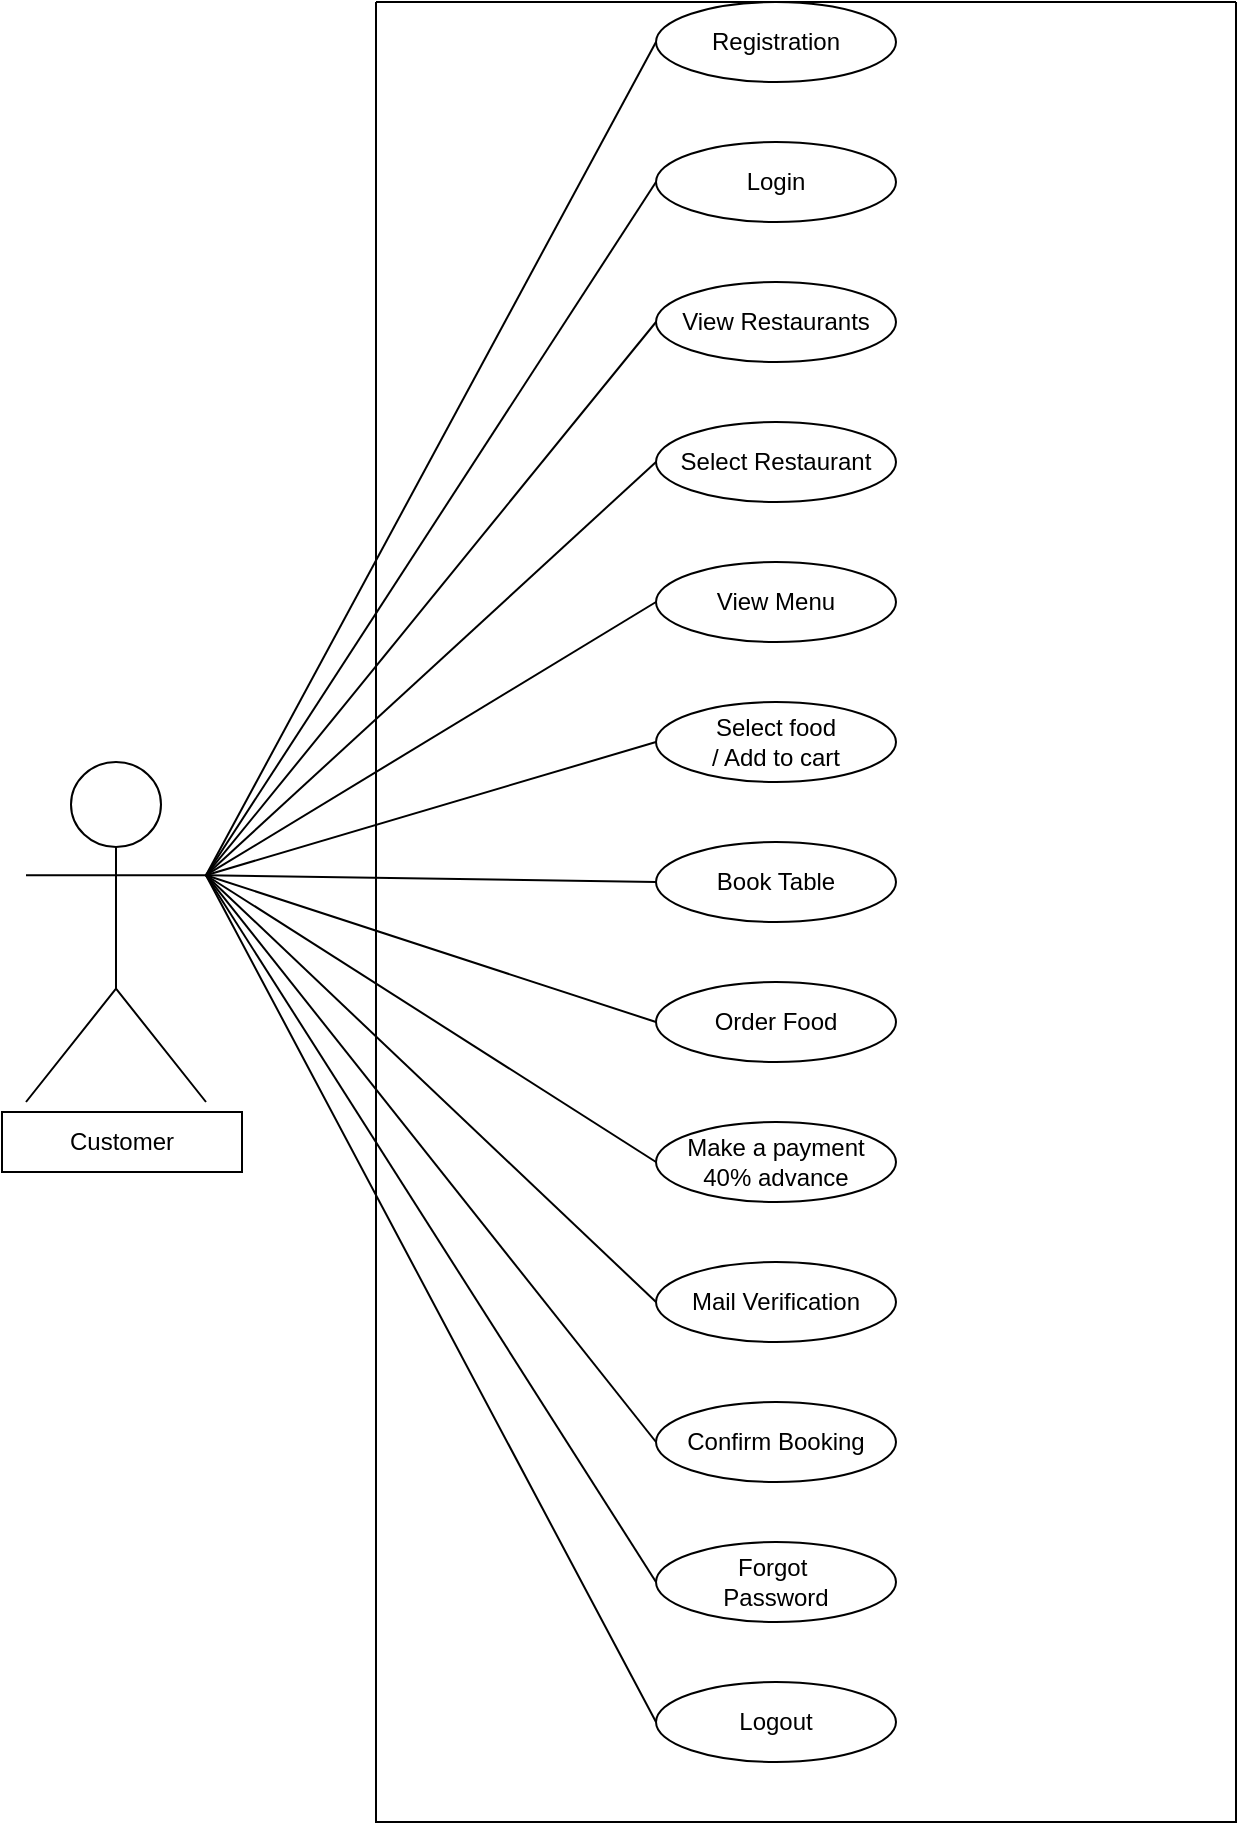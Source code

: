 <mxfile version="23.1.5" type="device">
  <diagram name="Page-1" id="Sa_yzc6WX82DSskC9LWt">
    <mxGraphModel dx="1500" dy="1093" grid="1" gridSize="10" guides="1" tooltips="1" connect="1" arrows="1" fold="1" page="1" pageScale="1" pageWidth="850" pageHeight="1100" math="0" shadow="0">
      <root>
        <mxCell id="0" />
        <mxCell id="1" parent="0" />
        <mxCell id="TbHsq-OkEz1zuuHgjLjN-1" value="Actor" style="shape=umlActor;verticalLabelPosition=bottom;verticalAlign=top;html=1;outlineConnect=0;" parent="1" vertex="1">
          <mxGeometry x="15" y="380" width="90" height="170" as="geometry" />
        </mxCell>
        <mxCell id="TbHsq-OkEz1zuuHgjLjN-2" value="Registration" style="ellipse;whiteSpace=wrap;html=1;" parent="1" vertex="1">
          <mxGeometry x="330" width="120" height="40" as="geometry" />
        </mxCell>
        <mxCell id="TbHsq-OkEz1zuuHgjLjN-3" value="Login" style="ellipse;whiteSpace=wrap;html=1;" parent="1" vertex="1">
          <mxGeometry x="330" y="70" width="120" height="40" as="geometry" />
        </mxCell>
        <mxCell id="TbHsq-OkEz1zuuHgjLjN-4" value="View Restaurants" style="ellipse;whiteSpace=wrap;html=1;" parent="1" vertex="1">
          <mxGeometry x="330" y="140" width="120" height="40" as="geometry" />
        </mxCell>
        <mxCell id="TbHsq-OkEz1zuuHgjLjN-5" value="Select Restaurant" style="ellipse;whiteSpace=wrap;html=1;" parent="1" vertex="1">
          <mxGeometry x="330" y="210" width="120" height="40" as="geometry" />
        </mxCell>
        <mxCell id="TbHsq-OkEz1zuuHgjLjN-6" value="View Menu" style="ellipse;whiteSpace=wrap;html=1;" parent="1" vertex="1">
          <mxGeometry x="330" y="280" width="120" height="40" as="geometry" />
        </mxCell>
        <mxCell id="TbHsq-OkEz1zuuHgjLjN-7" value="Select food&lt;br&gt;/ Add to cart" style="ellipse;whiteSpace=wrap;html=1;" parent="1" vertex="1">
          <mxGeometry x="330" y="350" width="120" height="40" as="geometry" />
        </mxCell>
        <mxCell id="TbHsq-OkEz1zuuHgjLjN-8" value="Book Table" style="ellipse;whiteSpace=wrap;html=1;" parent="1" vertex="1">
          <mxGeometry x="330" y="420" width="120" height="40" as="geometry" />
        </mxCell>
        <mxCell id="TbHsq-OkEz1zuuHgjLjN-9" value="Order Food" style="ellipse;whiteSpace=wrap;html=1;" parent="1" vertex="1">
          <mxGeometry x="330" y="490" width="120" height="40" as="geometry" />
        </mxCell>
        <mxCell id="TbHsq-OkEz1zuuHgjLjN-10" value="Make a payment&lt;br&gt;40% advance" style="ellipse;whiteSpace=wrap;html=1;" parent="1" vertex="1">
          <mxGeometry x="330" y="560" width="120" height="40" as="geometry" />
        </mxCell>
        <mxCell id="TbHsq-OkEz1zuuHgjLjN-11" value="Confirm Booking" style="ellipse;whiteSpace=wrap;html=1;" parent="1" vertex="1">
          <mxGeometry x="330" y="700" width="120" height="40" as="geometry" />
        </mxCell>
        <mxCell id="TbHsq-OkEz1zuuHgjLjN-12" value="Mail Verification" style="ellipse;whiteSpace=wrap;html=1;" parent="1" vertex="1">
          <mxGeometry x="330" y="630" width="120" height="40" as="geometry" />
        </mxCell>
        <mxCell id="TbHsq-OkEz1zuuHgjLjN-14" value="Forgot&amp;nbsp;&lt;br&gt;Password" style="ellipse;whiteSpace=wrap;html=1;" parent="1" vertex="1">
          <mxGeometry x="330" y="770" width="120" height="40" as="geometry" />
        </mxCell>
        <mxCell id="TbHsq-OkEz1zuuHgjLjN-15" value="Customer" style="rounded=0;whiteSpace=wrap;html=1;" parent="1" vertex="1">
          <mxGeometry x="3" y="555" width="120" height="30" as="geometry" />
        </mxCell>
        <mxCell id="TbHsq-OkEz1zuuHgjLjN-16" value="Logout" style="ellipse;whiteSpace=wrap;html=1;" parent="1" vertex="1">
          <mxGeometry x="330" y="840" width="120" height="40" as="geometry" />
        </mxCell>
        <mxCell id="TbHsq-OkEz1zuuHgjLjN-18" value="" style="endArrow=none;html=1;rounded=0;entryX=0;entryY=0.5;entryDx=0;entryDy=0;exitX=1;exitY=0.333;exitDx=0;exitDy=0;exitPerimeter=0;" parent="1" source="TbHsq-OkEz1zuuHgjLjN-1" target="TbHsq-OkEz1zuuHgjLjN-2" edge="1">
          <mxGeometry width="50" height="50" relative="1" as="geometry">
            <mxPoint x="110" y="310" as="sourcePoint" />
            <mxPoint x="340" y="10" as="targetPoint" />
          </mxGeometry>
        </mxCell>
        <mxCell id="TbHsq-OkEz1zuuHgjLjN-19" value="" style="endArrow=none;html=1;rounded=0;exitX=1;exitY=0.333;exitDx=0;exitDy=0;exitPerimeter=0;entryX=0;entryY=0.5;entryDx=0;entryDy=0;" parent="1" source="TbHsq-OkEz1zuuHgjLjN-1" target="TbHsq-OkEz1zuuHgjLjN-3" edge="1">
          <mxGeometry width="50" height="50" relative="1" as="geometry">
            <mxPoint x="150" y="325" as="sourcePoint" />
            <mxPoint x="200" y="275" as="targetPoint" />
          </mxGeometry>
        </mxCell>
        <mxCell id="TbHsq-OkEz1zuuHgjLjN-20" value="" style="endArrow=none;html=1;rounded=0;exitX=1;exitY=0.333;exitDx=0;exitDy=0;exitPerimeter=0;entryX=0;entryY=0.5;entryDx=0;entryDy=0;" parent="1" source="TbHsq-OkEz1zuuHgjLjN-1" target="TbHsq-OkEz1zuuHgjLjN-4" edge="1">
          <mxGeometry width="50" height="50" relative="1" as="geometry">
            <mxPoint x="160" y="330" as="sourcePoint" />
            <mxPoint x="210" y="280" as="targetPoint" />
          </mxGeometry>
        </mxCell>
        <mxCell id="TbHsq-OkEz1zuuHgjLjN-21" value="" style="endArrow=none;html=1;rounded=0;exitX=1;exitY=0.333;exitDx=0;exitDy=0;exitPerimeter=0;entryX=0;entryY=0.5;entryDx=0;entryDy=0;" parent="1" source="TbHsq-OkEz1zuuHgjLjN-1" target="TbHsq-OkEz1zuuHgjLjN-5" edge="1">
          <mxGeometry width="50" height="50" relative="1" as="geometry">
            <mxPoint x="150" y="330" as="sourcePoint" />
            <mxPoint x="200" y="280" as="targetPoint" />
          </mxGeometry>
        </mxCell>
        <mxCell id="TbHsq-OkEz1zuuHgjLjN-22" value="" style="endArrow=none;html=1;rounded=0;exitX=1;exitY=0.333;exitDx=0;exitDy=0;exitPerimeter=0;entryX=0;entryY=0.5;entryDx=0;entryDy=0;" parent="1" source="TbHsq-OkEz1zuuHgjLjN-1" target="TbHsq-OkEz1zuuHgjLjN-6" edge="1">
          <mxGeometry width="50" height="50" relative="1" as="geometry">
            <mxPoint x="100" y="320" as="sourcePoint" />
            <mxPoint x="240" y="300" as="targetPoint" />
          </mxGeometry>
        </mxCell>
        <mxCell id="TbHsq-OkEz1zuuHgjLjN-23" value="" style="endArrow=none;html=1;rounded=0;exitX=1;exitY=0.333;exitDx=0;exitDy=0;exitPerimeter=0;entryX=0;entryY=0.5;entryDx=0;entryDy=0;" parent="1" source="TbHsq-OkEz1zuuHgjLjN-1" target="TbHsq-OkEz1zuuHgjLjN-7" edge="1">
          <mxGeometry width="50" height="50" relative="1" as="geometry">
            <mxPoint x="180" y="410" as="sourcePoint" />
            <mxPoint x="230" y="360" as="targetPoint" />
          </mxGeometry>
        </mxCell>
        <mxCell id="TbHsq-OkEz1zuuHgjLjN-24" value="" style="endArrow=none;html=1;rounded=0;exitX=1;exitY=0.333;exitDx=0;exitDy=0;exitPerimeter=0;entryX=0;entryY=0.5;entryDx=0;entryDy=0;" parent="1" source="TbHsq-OkEz1zuuHgjLjN-1" target="TbHsq-OkEz1zuuHgjLjN-8" edge="1">
          <mxGeometry width="50" height="50" relative="1" as="geometry">
            <mxPoint x="180" y="450" as="sourcePoint" />
            <mxPoint x="230" y="400" as="targetPoint" />
          </mxGeometry>
        </mxCell>
        <mxCell id="TbHsq-OkEz1zuuHgjLjN-25" value="" style="endArrow=none;html=1;rounded=0;exitX=1;exitY=0.333;exitDx=0;exitDy=0;exitPerimeter=0;entryX=0;entryY=0.5;entryDx=0;entryDy=0;" parent="1" source="TbHsq-OkEz1zuuHgjLjN-1" target="TbHsq-OkEz1zuuHgjLjN-9" edge="1">
          <mxGeometry width="50" height="50" relative="1" as="geometry">
            <mxPoint x="180" y="560" as="sourcePoint" />
            <mxPoint x="230" y="510" as="targetPoint" />
          </mxGeometry>
        </mxCell>
        <mxCell id="TbHsq-OkEz1zuuHgjLjN-26" value="" style="endArrow=none;html=1;rounded=0;entryX=0;entryY=0.5;entryDx=0;entryDy=0;exitX=1;exitY=0.333;exitDx=0;exitDy=0;exitPerimeter=0;" parent="1" source="TbHsq-OkEz1zuuHgjLjN-1" target="TbHsq-OkEz1zuuHgjLjN-10" edge="1">
          <mxGeometry width="50" height="50" relative="1" as="geometry">
            <mxPoint x="210" y="580" as="sourcePoint" />
            <mxPoint x="260" y="530" as="targetPoint" />
          </mxGeometry>
        </mxCell>
        <mxCell id="TbHsq-OkEz1zuuHgjLjN-27" value="" style="endArrow=none;html=1;rounded=0;entryX=0;entryY=0.5;entryDx=0;entryDy=0;exitX=1;exitY=0.333;exitDx=0;exitDy=0;exitPerimeter=0;" parent="1" source="TbHsq-OkEz1zuuHgjLjN-1" target="TbHsq-OkEz1zuuHgjLjN-12" edge="1">
          <mxGeometry width="50" height="50" relative="1" as="geometry">
            <mxPoint x="170" y="620" as="sourcePoint" />
            <mxPoint x="220" y="570" as="targetPoint" />
          </mxGeometry>
        </mxCell>
        <mxCell id="TbHsq-OkEz1zuuHgjLjN-28" value="" style="endArrow=none;html=1;rounded=0;entryX=0;entryY=0.5;entryDx=0;entryDy=0;exitX=1;exitY=0.333;exitDx=0;exitDy=0;exitPerimeter=0;" parent="1" source="TbHsq-OkEz1zuuHgjLjN-1" target="TbHsq-OkEz1zuuHgjLjN-11" edge="1">
          <mxGeometry width="50" height="50" relative="1" as="geometry">
            <mxPoint x="110" y="730" as="sourcePoint" />
            <mxPoint x="160" y="680" as="targetPoint" />
          </mxGeometry>
        </mxCell>
        <mxCell id="TbHsq-OkEz1zuuHgjLjN-30" value="" style="endArrow=none;html=1;rounded=0;entryX=0;entryY=0.5;entryDx=0;entryDy=0;exitX=1;exitY=0.333;exitDx=0;exitDy=0;exitPerimeter=0;" parent="1" source="TbHsq-OkEz1zuuHgjLjN-1" target="TbHsq-OkEz1zuuHgjLjN-14" edge="1">
          <mxGeometry width="50" height="50" relative="1" as="geometry">
            <mxPoint x="180" y="790" as="sourcePoint" />
            <mxPoint x="230" y="740" as="targetPoint" />
          </mxGeometry>
        </mxCell>
        <mxCell id="TbHsq-OkEz1zuuHgjLjN-31" value="" style="endArrow=none;html=1;rounded=0;entryX=0;entryY=0.5;entryDx=0;entryDy=0;exitX=1;exitY=0.333;exitDx=0;exitDy=0;exitPerimeter=0;" parent="1" source="TbHsq-OkEz1zuuHgjLjN-1" target="TbHsq-OkEz1zuuHgjLjN-16" edge="1">
          <mxGeometry width="50" height="50" relative="1" as="geometry">
            <mxPoint x="150" y="840" as="sourcePoint" />
            <mxPoint x="200" y="790" as="targetPoint" />
          </mxGeometry>
        </mxCell>
        <mxCell id="pr2p17lxGlmGZ58LGR8H-4" value="" style="swimlane;startSize=0;" parent="1" vertex="1">
          <mxGeometry x="190" width="430" height="910" as="geometry" />
        </mxCell>
      </root>
    </mxGraphModel>
  </diagram>
</mxfile>
